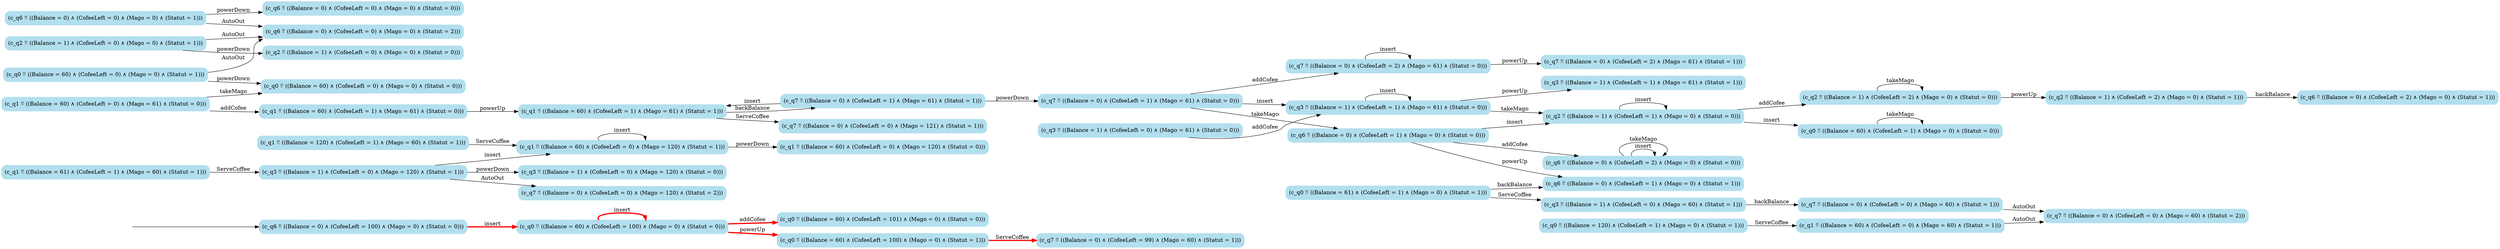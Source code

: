 digraph G {

	rankdir = LR;

	start_c_q6_0[style=invisible];

	node[shape=box, style="rounded, filled", color=lightblue2];

	c_q1_54[label="(c_q1 ≝ ((Balance = 120) ∧ (CofeeLeft = 1) ∧ (Mago = 60) ∧ (Statut = 1)))"];
	c_q6_11[label="(c_q6 ≝ ((Balance = 0) ∧ (CofeeLeft = 0) ∧ (Mago = 0) ∧ (Statut = 0)))"];
	c_q0_37[label="(c_q0 ≝ ((Balance = 60) ∧ (CofeeLeft = 1) ∧ (Mago = 0) ∧ (Statut = 0)))"];
	c_q6_49[label="(c_q6 ≝ ((Balance = 0) ∧ (CofeeLeft = 0) ∧ (Mago = 0) ∧ (Statut = 2)))"];
	c_q6_51[label="(c_q6 ≝ ((Balance = 0) ∧ (CofeeLeft = 2) ∧ (Mago = 0) ∧ (Statut = 1)))"];
	c_q0_17[label="(c_q0 ≝ ((Balance = 60) ∧ (CofeeLeft = 101) ∧ (Mago = 0) ∧ (Statut = 0)))"];
	c_q7_101[label="(c_q7 ≝ ((Balance = 0) ∧ (CofeeLeft = 1) ∧ (Mago = 61) ∧ (Statut = 0)))"];
	c_q2_43[label="(c_q2 ≝ ((Balance = 1) ∧ (CofeeLeft = 0) ∧ (Mago = 0) ∧ (Statut = 0)))"];
	c_q3_76[label="(c_q3 ≝ ((Balance = 1) ∧ (CofeeLeft = 0) ∧ (Mago = 61) ∧ (Statut = 0)))"];
	c_q6_0[label="(c_q6 ≝ ((Balance = 0) ∧ (CofeeLeft = 100) ∧ (Mago = 0) ∧ (Statut = 0)))"];
	c_q1_89[label="(c_q1 ≝ ((Balance = 60) ∧ (CofeeLeft = 1) ∧ (Mago = 61) ∧ (Statut = 1)))"];
	c_q6_93[label="(c_q6 ≝ ((Balance = 0) ∧ (CofeeLeft = 1) ∧ (Mago = 0) ∧ (Statut = 0)))"];
	c_q0_53[label="(c_q0 ≝ ((Balance = 60) ∧ (CofeeLeft = 0) ∧ (Mago = 0) ∧ (Statut = 0)))"];
	c_q0_22[label="(c_q0 ≝ ((Balance = 60) ∧ (CofeeLeft = 100) ∧ (Mago = 0) ∧ (Statut = 0)))"];
	c_q3_86[label="(c_q3 ≝ ((Balance = 1) ∧ (CofeeLeft = 0) ∧ (Mago = 60) ∧ (Statut = 1)))"];
	c_q3_83[label="(c_q3 ≝ ((Balance = 1) ∧ (CofeeLeft = 1) ∧ (Mago = 61) ∧ (Statut = 1)))"];
	c_q1_61[label="(c_q1 ≝ ((Balance = 60) ∧ (CofeeLeft = 0) ∧ (Mago = 120) ∧ (Statut = 0)))"];
	c_q2_50[label="(c_q2 ≝ ((Balance = 1) ∧ (CofeeLeft = 2) ∧ (Mago = 0) ∧ (Statut = 1)))"];
	c_q1_56[label="(c_q1 ≝ ((Balance = 60) ∧ (CofeeLeft = 0) ∧ (Mago = 61) ∧ (Statut = 0)))"];
	c_q3_81[label="(c_q3 ≝ ((Balance = 1) ∧ (CofeeLeft = 0) ∧ (Mago = 120) ∧ (Statut = 0)))"];
	c_q7_94[label="(c_q7 ≝ ((Balance = 0) ∧ (CofeeLeft = 0) ∧ (Mago = 60) ∧ (Statut = 1)))"];
	c_q0_32[label="(c_q0 ≝ ((Balance = 61) ∧ (CofeeLeft = 1) ∧ (Mago = 0) ∧ (Statut = 1)))"];
	c_q7_85[label="(c_q7 ≝ ((Balance = 0) ∧ (CofeeLeft = 0) ∧ (Mago = 120) ∧ (Statut = 2)))"];
	c_q7_102[label="(c_q7 ≝ ((Balance = 0) ∧ (CofeeLeft = 2) ∧ (Mago = 61) ∧ (Statut = 0)))"];
	c_q6_10[label="(c_q6 ≝ ((Balance = 0) ∧ (CofeeLeft = 0) ∧ (Mago = 0) ∧ (Statut = 1)))"];
	c_q2_75[label="(c_q2 ≝ ((Balance = 1) ∧ (CofeeLeft = 1) ∧ (Mago = 0) ∧ (Statut = 0)))"];
	c_q6_15[label="(c_q6 ≝ ((Balance = 0) ∧ (CofeeLeft = 2) ∧ (Mago = 0) ∧ (Statut = 0)))"];
	c_q7_100[label="(c_q7 ≝ ((Balance = 0) ∧ (CofeeLeft = 1) ∧ (Mago = 61) ∧ (Statut = 1)))"];
	c_q7_69[label="(c_q7 ≝ ((Balance = 0) ∧ (CofeeLeft = 0) ∧ (Mago = 121) ∧ (Statut = 1)))"];
	c_q7_35[label="(c_q7 ≝ ((Balance = 0) ∧ (CofeeLeft = 99) ∧ (Mago = 60) ∧ (Statut = 1)))"];
	c_q0_30[label="(c_q0 ≝ ((Balance = 60) ∧ (CofeeLeft = 0) ∧ (Mago = 0) ∧ (Statut = 1)))"];
	c_q1_66[label="(c_q1 ≝ ((Balance = 60) ∧ (CofeeLeft = 0) ∧ (Mago = 60) ∧ (Statut = 1)))"];
	c_q1_62[label="(c_q1 ≝ ((Balance = 60) ∧ (CofeeLeft = 1) ∧ (Mago = 61) ∧ (Statut = 0)))"];
	c_q1_64[label="(c_q1 ≝ ((Balance = 61) ∧ (CofeeLeft = 1) ∧ (Mago = 60) ∧ (Statut = 1)))"];
	c_q6_33[label="(c_q6 ≝ ((Balance = 0) ∧ (CofeeLeft = 1) ∧ (Mago = 0) ∧ (Statut = 1)))"];
	c_q2_47[label="(c_q2 ≝ ((Balance = 1) ∧ (CofeeLeft = 2) ∧ (Mago = 0) ∧ (Statut = 0)))"];
	c_q3_91[label="(c_q3 ≝ ((Balance = 1) ∧ (CofeeLeft = 1) ∧ (Mago = 61) ∧ (Statut = 0)))"];
	c_q2_48[label="(c_q2 ≝ ((Balance = 1) ∧ (CofeeLeft = 0) ∧ (Mago = 0) ∧ (Statut = 1)))"];
	c_q3_84[label="(c_q3 ≝ ((Balance = 1) ∧ (CofeeLeft = 0) ∧ (Mago = 120) ∧ (Statut = 1)))"];
	c_q0_34[label="(c_q0 ≝ ((Balance = 60) ∧ (CofeeLeft = 100) ∧ (Mago = 0) ∧ (Statut = 1)))"];
	c_q1_73[label="(c_q1 ≝ ((Balance = 60) ∧ (CofeeLeft = 0) ∧ (Mago = 120) ∧ (Statut = 1)))"];
	c_q0_26[label="(c_q0 ≝ ((Balance = 120) ∧ (CofeeLeft = 1) ∧ (Mago = 0) ∧ (Statut = 1)))"];
	c_q7_95[label="(c_q7 ≝ ((Balance = 0) ∧ (CofeeLeft = 0) ∧ (Mago = 60) ∧ (Statut = 2)))"];
	c_q7_103[label="(c_q7 ≝ ((Balance = 0) ∧ (CofeeLeft = 2) ∧ (Mago = 61) ∧ (Statut = 1)))"];

	start_c_q6_0 -> c_q6_0;
	c_q6_0 -> c_q0_22[label="insert", penwidth=3, color=red];
	c_q6_93 -> c_q2_75[label="insert"];
	c_q6_10 -> c_q6_49[label="AutoOut"];
	c_q6_93 -> c_q6_15[label="addCofee"];
	c_q6_15 -> c_q6_15[label="insert"];
	c_q6_10 -> c_q6_11[label="powerDown"];
	c_q6_93 -> c_q6_33[label="powerUp"];
	c_q6_15 -> c_q6_15[label="takeMago"];
	c_q0_22 -> c_q0_17[label="addCofee", penwidth=3, color=red];
	c_q0_22 -> c_q0_22[label="insert", penwidth=3, color=red];
	c_q0_30 -> c_q0_53[label="powerDown"];
	c_q0_22 -> c_q0_34[label="powerUp", penwidth=3, color=red];
	c_q0_37 -> c_q0_37[label="takeMago"];
	c_q0_26 -> c_q1_66[label="ServeCoffee"];
	c_q0_32 -> c_q3_86[label="ServeCoffee"];
	c_q0_30 -> c_q6_49[label="AutoOut"];
	c_q0_32 -> c_q6_33[label="backBalance"];
	c_q0_34 -> c_q7_35[label="ServeCoffee", penwidth=3, color=red];
	c_q2_75 -> c_q0_37[label="insert"];
	c_q2_75 -> c_q2_47[label="addCofee"];
	c_q2_75 -> c_q2_75[label="insert"];
	c_q2_48 -> c_q2_43[label="powerDown"];
	c_q2_47 -> c_q2_50[label="powerUp"];
	c_q2_47 -> c_q2_47[label="takeMago"];
	c_q2_48 -> c_q6_49[label="AutoOut"];
	c_q2_50 -> c_q6_51[label="backBalance"];
	c_q1_56 -> c_q0_53[label="takeMago"];
	c_q1_54 -> c_q1_73[label="ServeCoffee"];
	c_q1_56 -> c_q1_62[label="addCofee"];
	c_q1_73 -> c_q1_73[label="insert"];
	c_q1_73 -> c_q1_61[label="powerDown"];
	c_q1_62 -> c_q1_89[label="powerUp"];
	c_q1_64 -> c_q3_84[label="ServeCoffee"];
	c_q1_66 -> c_q7_95[label="AutoOut"];
	c_q1_89 -> c_q7_69[label="ServeCoffee"];
	c_q1_89 -> c_q7_100[label="backBalance"];
	c_q3_84 -> c_q1_73[label="insert"];
	c_q3_91 -> c_q2_75[label="takeMago"];
	c_q3_76 -> c_q3_91[label="addCofee"];
	c_q3_91 -> c_q3_91[label="insert"];
	c_q3_84 -> c_q3_81[label="powerDown"];
	c_q3_91 -> c_q3_83[label="powerUp"];
	c_q3_84 -> c_q7_85[label="AutoOut"];
	c_q3_86 -> c_q7_94[label="backBalance"];
	c_q7_100 -> c_q1_89[label="insert"];
	c_q7_101 -> c_q3_91[label="insert"];
	c_q7_101 -> c_q6_93[label="takeMago"];
	c_q7_94 -> c_q7_95[label="AutoOut"];
	c_q7_101 -> c_q7_102[label="addCofee"];
	c_q7_102 -> c_q7_102[label="insert"];
	c_q7_100 -> c_q7_101[label="powerDown"];
	c_q7_102 -> c_q7_103[label="powerUp"];

}